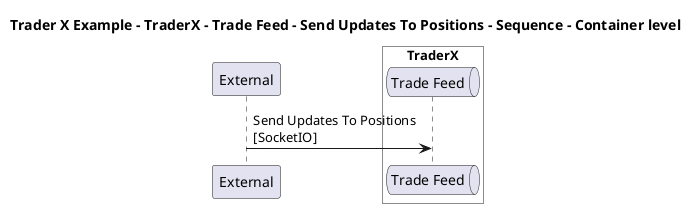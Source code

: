 @startuml

title Trader X Example - TraderX - Trade Feed - Send Updates To Positions - Sequence - Container level

participant "External" as C4InterFlow.SoftwareSystems.ExternalSystem

box "TraderX" #White
    queue "Trade Feed" as TraderXExample.SoftwareSystems.TraderX.Containers.TradeFeed
end box


C4InterFlow.SoftwareSystems.ExternalSystem -> TraderXExample.SoftwareSystems.TraderX.Containers.TradeFeed : Send Updates To Positions\n[SocketIO]


@enduml
